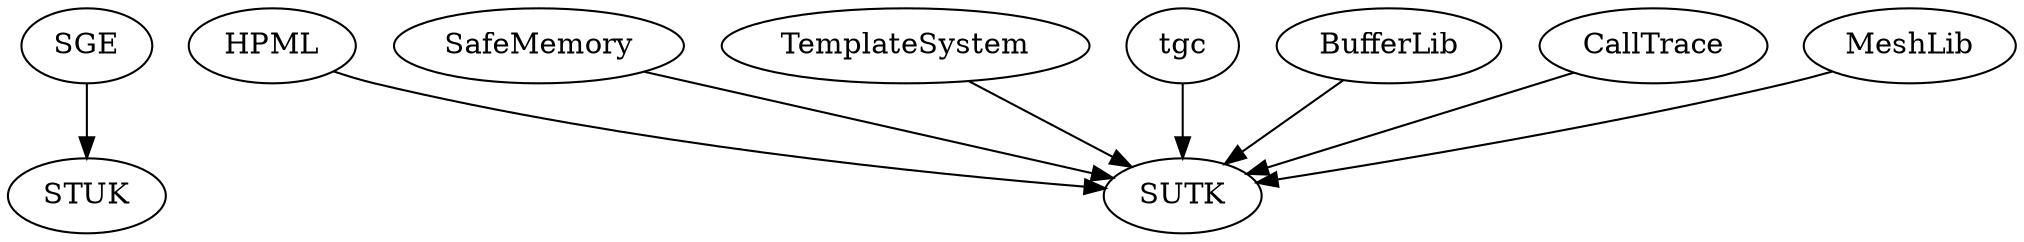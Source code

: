 
#pragma once

digraph SUTK
{
	SGE -> STUK;
	HPML -> SUTK;
	SafeMemory -> SUTK;
	TemplateSystem -> SUTK;
	tgc -> SUTK;
	BufferLib -> SUTK;
	CallTrace -> SUTK;
	MeshLib -> SUTK;
}
